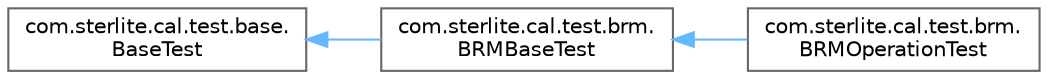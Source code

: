 digraph "Graphical Class Hierarchy"
{
 // LATEX_PDF_SIZE
  bgcolor="transparent";
  edge [fontname=Helvetica,fontsize=10,labelfontname=Helvetica,labelfontsize=10];
  node [fontname=Helvetica,fontsize=10,shape=box,height=0.2,width=0.4];
  rankdir="LR";
  Node0 [id="Node000000",label="com.sterlite.cal.test.base.\lBaseTest",height=0.2,width=0.4,color="grey40", fillcolor="white", style="filled",URL="$classcom_1_1sterlite_1_1cal_1_1test_1_1base_1_1_base_test.html",tooltip=" "];
  Node0 -> Node1 [id="edge881_Node000000_Node000001",dir="back",color="steelblue1",style="solid",tooltip=" "];
  Node1 [id="Node000001",label="com.sterlite.cal.test.brm.\lBRMBaseTest",height=0.2,width=0.4,color="grey40", fillcolor="white", style="filled",URL="$classcom_1_1sterlite_1_1cal_1_1test_1_1brm_1_1_b_r_m_base_test.html",tooltip=" "];
  Node1 -> Node2 [id="edge882_Node000001_Node000002",dir="back",color="steelblue1",style="solid",tooltip=" "];
  Node2 [id="Node000002",label="com.sterlite.cal.test.brm.\lBRMOperationTest",height=0.2,width=0.4,color="grey40", fillcolor="white", style="filled",URL="$classcom_1_1sterlite_1_1cal_1_1test_1_1brm_1_1_b_r_m_operation_test.html",tooltip=" "];
}
